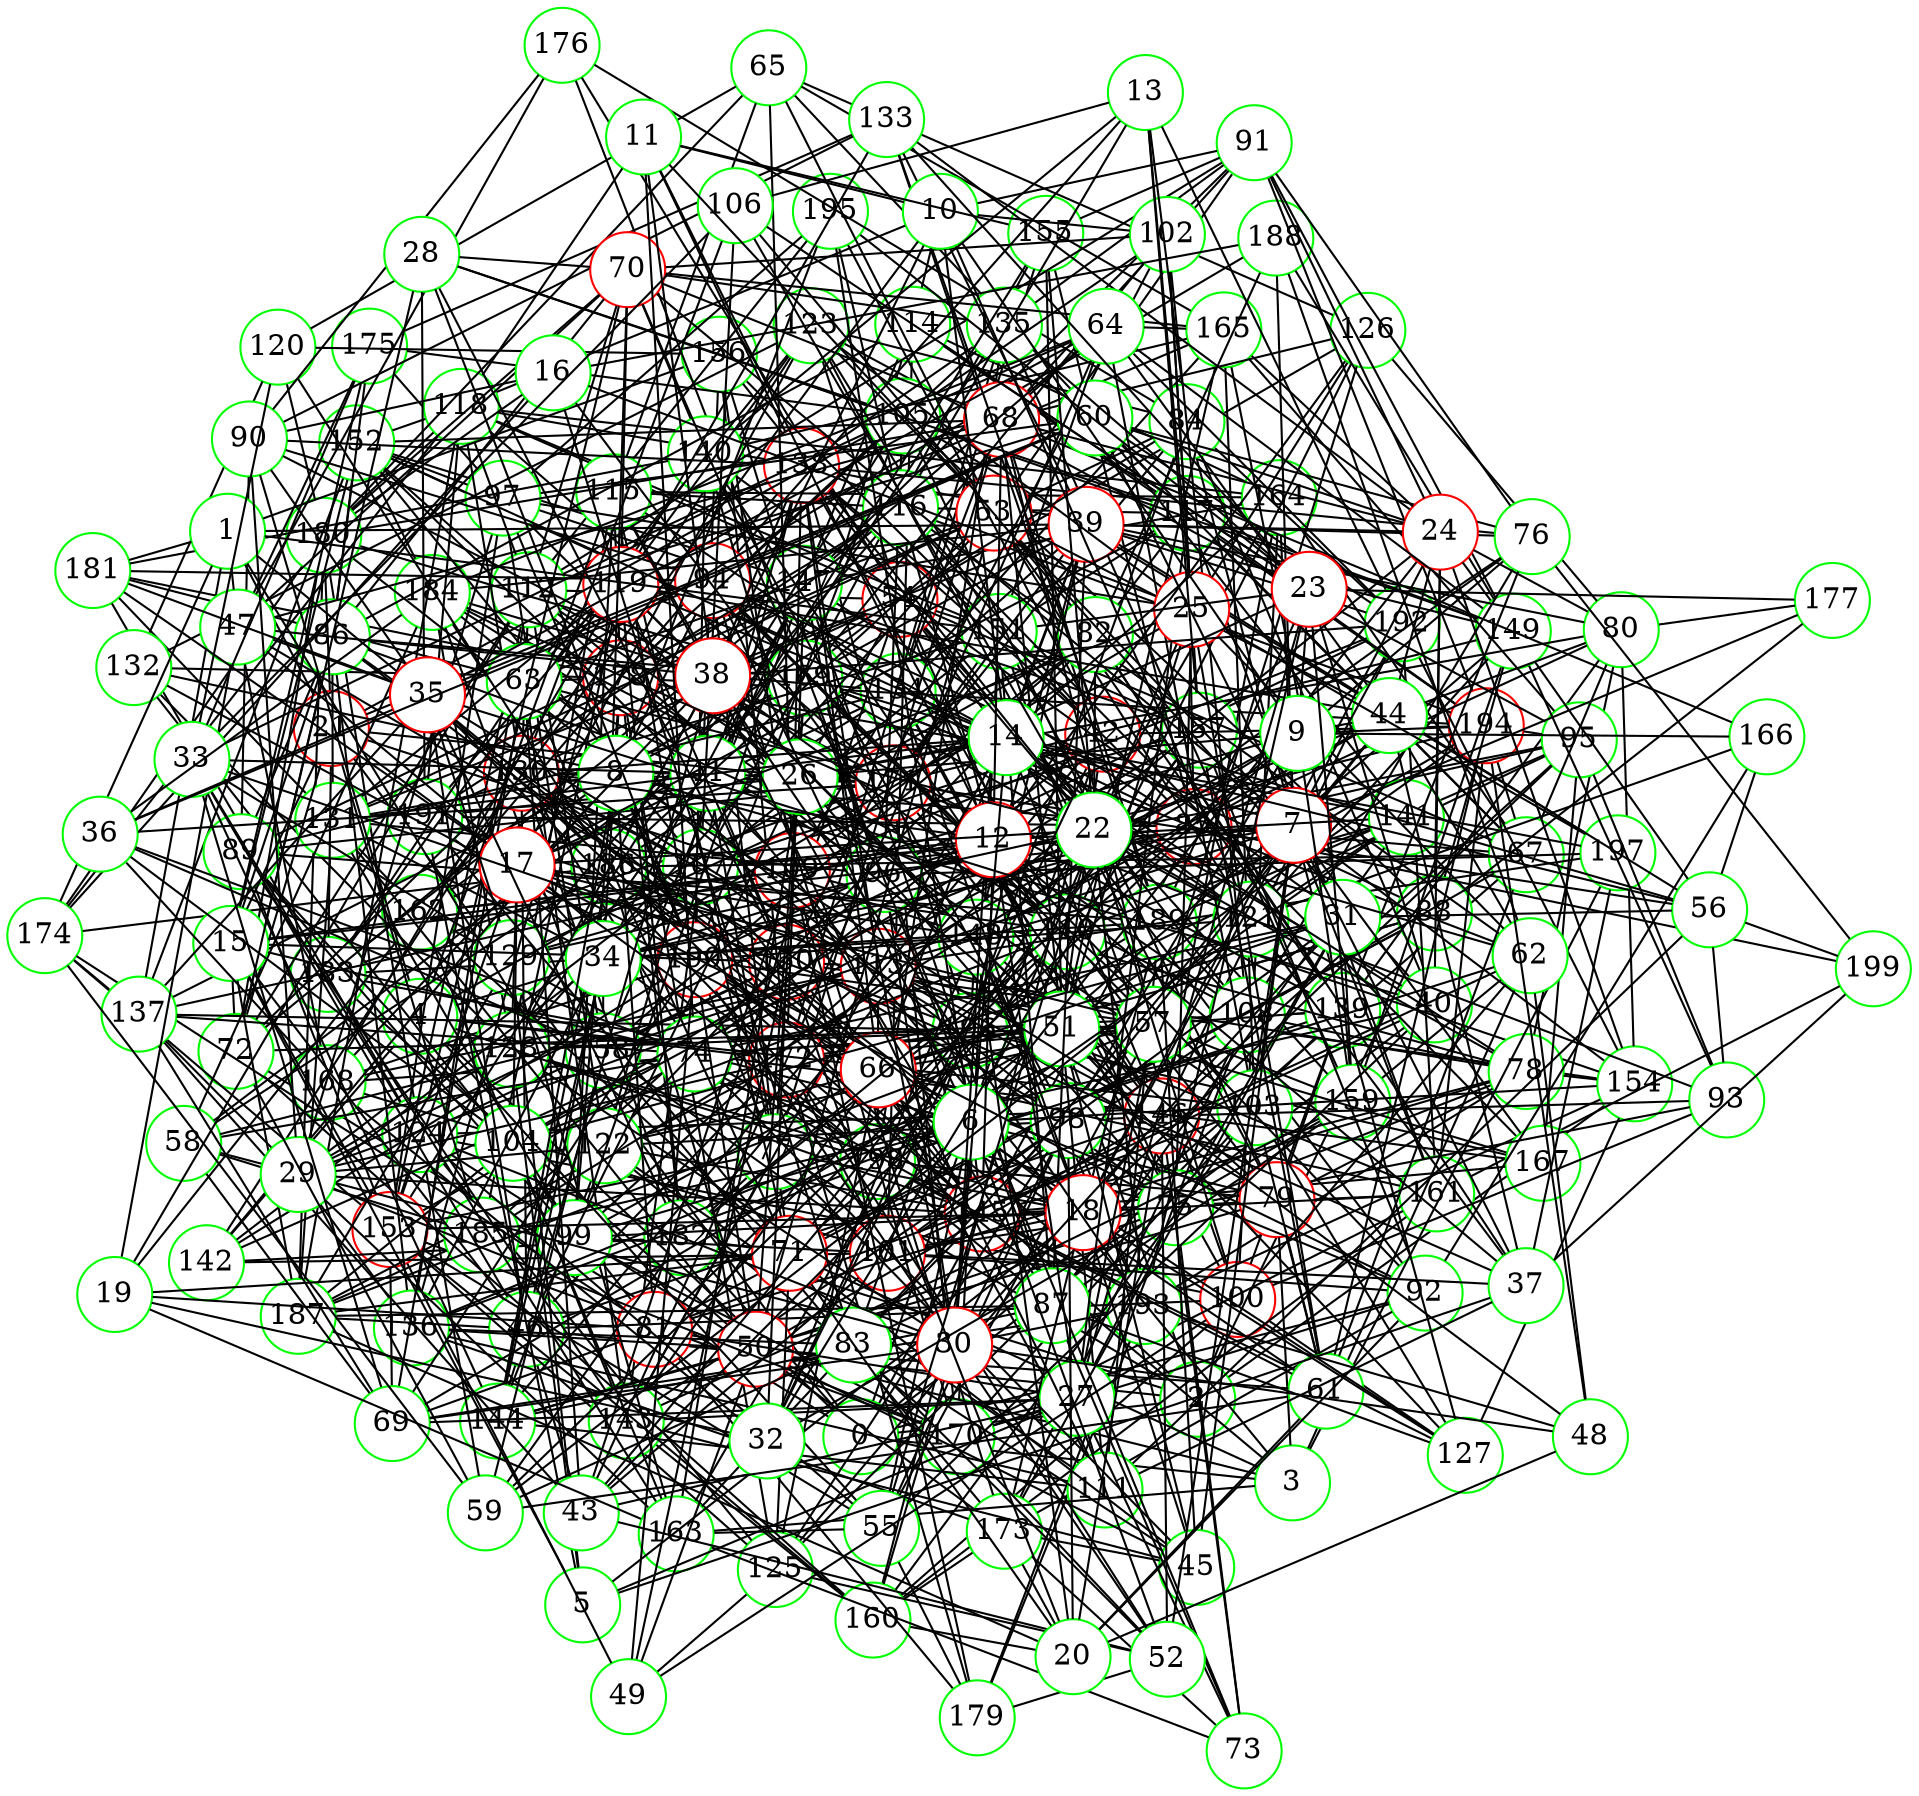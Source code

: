 graph {
graph ["layout"="fdp"]
node ["style"="filled","fillcolor"="white","fixedsize"="true","shape"="circle"]
"0" ["color"="green"]
"2" ["color"="green"]
"100" ["color"="red"]
"160" ["color"="green"]
"161" ["color"="green"]
"192" ["color"="green"]
"194" ["color"="red"]
"196" ["color"="green"]
"199" ["color"="green"]
"170" ["color"="green"]
"171" ["color"="red"]
"183" ["color"="green"]
"173" ["color"="green"]
"164" ["color"="green"]
"134" ["color"="green"]
"162" ["color"="green"]
"193" ["color"="green"]
"181" ["color"="green"]
"165" ["color"="green"]
"152" ["color"="green"]
"178" ["color"="red"]
"182" ["color"="green"]
"198" ["color"="green"]
"184" ["color"="green"]
"186" ["color"="green"]
"155" ["color"="green"]
"139" ["color"="green"]
"168" ["color"="green"]
"190" ["color"="red"]
"151" ["color"="green"]
"189" ["color"="green"]
"124" ["color"="green"]
"180" ["color"="green"]
"187" ["color"="green"]
"150" ["color"="red"]
"154" ["color"="green"]
"158" ["color"="green"]
"153" ["color"="red"]
"174" ["color"="green"]
"125" ["color"="green"]
"146" ["color"="red"]
"159" ["color"="green"]
"127" ["color"="green"]
"145" ["color"="red"]
"167" ["color"="green"]
"156" ["color"="green"]
"172" ["color"="red"]
"179" ["color"="green"]
"54" ["color"="red"]
"75" ["color"="green"]
"101" ["color"="red"]
"108" ["color"="green"]
"128" ["color"="green"]
"132" ["color"="green"]
"142" ["color"="green"]
"114" ["color"="green"]
"117" ["color"="green"]
"149" ["color"="green"]
"188" ["color"="green"]
"169" ["color"="green"]
"107" ["color"="green"]
"130" ["color"="red"]
"138" ["color"="red"]
"143" ["color"="green"]
"157" ["color"="green"]
"78" ["color"="green"]
"80" ["color"="green"]
"177" ["color"="green"]
"85" ["color"="red"]
"147" ["color"="green"]
"148" ["color"="green"]
"95" ["color"="green"]
"96" ["color"="green"]
"97" ["color"="green"]
"195" ["color"="green"]
"122" ["color"="green"]
"144" ["color"="green"]
"175" ["color"="green"]
"131" ["color"="green"]
"197" ["color"="green"]
"105" ["color"="green"]
"112" ["color"="green"]
"136" ["color"="green"]
"118" ["color"="green"]
"191" ["color"="green"]
"176" ["color"="green"]
"185" ["color"="green"]
"123" ["color"="green"]
"126" ["color"="green"]
"81" ["color"="red"]
"103" ["color"="green"]
"88" ["color"="green"]
"94" ["color"="red"]
"110" ["color"="green"]
"141" ["color"="green"]
"113" ["color"="red"]
"115" ["color"="green"]
"116" ["color"="green"]
"129" ["color"="green"]
"163" ["color"="green"]
"121" ["color"="green"]
"166" ["color"="green"]
"109" ["color"="red"]
"137" ["color"="green"]
"79" ["color"="red"]
"93" ["color"="green"]
"58" ["color"="green"]
"69" ["color"="green"]
"74" ["color"="green"]
"92" ["color"="green"]
"98" ["color"="green"]
"140" ["color"="green"]
"77" ["color"="green"]
"111" ["color"="green"]
"46" ["color"="green"]
"3" ["color"="green"]
"50" ["color"="red"]
"53" ["color"="red"]
"65" ["color"="green"]
"120" ["color"="green"]
"84" ["color"="green"]
"91" ["color"="green"]
"135" ["color"="green"]
"63" ["color"="green"]
"71" ["color"="red"]
"119" ["color"="red"]
"133" ["color"="green"]
"61" ["color"="green"]
"67" ["color"="green"]
"41" ["color"="green"]
"86" ["color"="green"]
"89" ["color"="green"]
"99" ["color"="green"]
"104" ["color"="green"]
"90" ["color"="green"]
"62" ["color"="green"]
"4" ["color"="green"]
"82" ["color"="green"]
"106" ["color"="green"]
"55" ["color"="green"]
"57" ["color"="green"]
"66" ["color"="red"]
"68" ["color"="red"]
"70" ["color"="red"]
"102" ["color"="green"]
"21" ["color"="red"]
"72" ["color"="green"]
"26" ["color"="green"]
"60" ["color"="green"]
"76" ["color"="green"]
"40" ["color"="green"]
"42" ["color"="red"]
"51" ["color"="green"]
"56" ["color"="green"]
"1" ["color"="green"]
"39" ["color"="red"]
"87" ["color"="green"]
"47" ["color"="green"]
"5" ["color"="green"]
"18" ["color"="red"]
"45" ["color"="green"]
"83" ["color"="green"]
"24" ["color"="red"]
"44" ["color"="green"]
"64" ["color"="green"]
"37" ["color"="green"]
"27" ["color"="green"]
"73" ["color"="green"]
"43" ["color"="green"]
"52" ["color"="green"]
"15" ["color"="green"]
"6" ["color"="green"]
"25" ["color"="red"]
"34" ["color"="green"]
"30" ["color"="red"]
"48" ["color"="green"]
"31" ["color"="green"]
"7" ["color"="red"]
"8" ["color"="green"]
"9" ["color"="green"]
"23" ["color"="red"]
"10" ["color"="green"]
"38" ["color"="red"]
"11" ["color"="green"]
"12" ["color"="red"]
"29" ["color"="green"]
"14" ["color"="green"]
"13" ["color"="green"]
"16" ["color"="green"]
"17" ["color"="red"]
"22" ["color"="green"]
"19" ["color"="green"]
"32" ["color"="green"]
"20" ["color"="green"]
"28" ["color"="green"]
"33" ["color"="green"]
"35" ["color"="red"]
"36" ["color"="green"]
"49" ["color"="green"]
"59" ["color"="green"]
"0" -- "2"
"0" -- "3"
"0" -- "67"
"0" -- "4"
"0" -- "21"
"0" -- "85"
"0" -- "182"
"0" -- "40"
"0" -- "72"
"0" -- "42"
"0" -- "92"
"2" -- "100"
"2" -- "54"
"2" -- "182"
"2" -- "88"
"2" -- "154"
"2" -- "186"
"2" -- "77"
"2" -- "46"
"100" -- "160"
"100" -- "164"
"100" -- "134"
"100" -- "139"
"100" -- "151"
"100" -- "124"
"100" -- "127"
"160" -- "161"
"160" -- "173"
"161" -- "192"
"161" -- "194"
"161" -- "199"
"161" -- "170"
"194" -- "196"
"170" -- "171"
"171" -- "196"
"171" -- "183"
"164" -- "196"
"134" -- "162"
"134" -- "165"
"134" -- "152"
"134" -- "186"
"134" -- "155"
"162" -- "193"
"162" -- "181"
"152" -- "178"
"152" -- "184"
"178" -- "194"
"178" -- "181"
"178" -- "182"
"182" -- "198"
"184" -- "186"
"186" -- "193"
"139" -- "198"
"139" -- "168"
"168" -- "190"
"190" -- "192"
"151" -- "170"
"151" -- "171"
"151" -- "189"
"124" -- "180"
"124" -- "181"
"124" -- "150"
"124" -- "153"
"124" -- "125"
"124" -- "159"
"180" -- "187"
"150" -- "154"
"150" -- "158"
"154" -- "192"
"154" -- "193"
"154" -- "189"
"158" -- "184"
"158" -- "173"
"153" -- "160"
"153" -- "170"
"153" -- "174"
"174" -- "180"
"174" -- "186"
"125" -- "146"
"125" -- "178"
"125" -- "153"
"125" -- "139"
"146" -- "192"
"146" -- "164"
"146" -- "171"
"127" -- "145"
"127" -- "154"
"127" -- "139"
"145" -- "161"
"145" -- "167"
"145" -- "156"
"145" -- "190"
"167" -- "196"
"156" -- "172"
"156" -- "190"
"172" -- "196"
"172" -- "179"
"172" -- "183"
"172" -- "187"
"179" -- "193"
"54" -- "75"
"54" -- "112"
"54" -- "176"
"54" -- "182"
"54" -- "151"
"54" -- "58"
"54" -- "123"
"54" -- "92"
"54" -- "126"
"54" -- "159"
"54" -- "191"
"75" -- "101"
"75" -- "134"
"75" -- "107"
"75" -- "78"
"75" -- "93"
"75" -- "158"
"101" -- "168"
"101" -- "108"
"101" -- "172"
"101" -- "142"
"101" -- "114"
"101" -- "150"
"101" -- "158"
"108" -- "128"
"108" -- "179"
"108" -- "184"
"108" -- "156"
"108" -- "173"
"108" -- "189"
"128" -- "132"
"128" -- "198"
"128" -- "184"
"132" -- "178"
"142" -- "182"
"142" -- "190"
"114" -- "194"
"114" -- "164"
"114" -- "117"
"114" -- "169"
"114" -- "158"
"117" -- "161"
"117" -- "194"
"117" -- "149"
"117" -- "151"
"149" -- "171"
"149" -- "156"
"149" -- "188"
"149" -- "159"
"169" -- "180"
"107" -- "130"
"107" -- "138"
"107" -- "143"
"107" -- "145"
"107" -- "151"
"107" -- "152"
"107" -- "155"
"107" -- "157"
"130" -- "171"
"130" -- "142"
"130" -- "146"
"130" -- "182"
"130" -- "151"
"130" -- "186"
"138" -- "162"
"138" -- "171"
"138" -- "151"
"143" -- "162"
"157" -- "196"
"78" -- "80"
"78" -- "81"
"78" -- "113"
"78" -- "145"
"78" -- "193"
"78" -- "154"
"78" -- "108"
"78" -- "109"
"78" -- "79"
"80" -- "177"
"80" -- "85"
"80" -- "138"
"80" -- "154"
"80" -- "139"
"80" -- "126"
"85" -- "130"
"85" -- "162"
"85" -- "199"
"85" -- "169"
"85" -- "147"
"85" -- "148"
"85" -- "117"
"85" -- "151"
"85" -- "155"
"85" -- "190"
"85" -- "95"
"85" -- "191"
"147" -- "164"
"147" -- "152"
"147" -- "172"
"148" -- "193"
"148" -- "196"
"148" -- "183"
"95" -- "96"
"95" -- "146"
"95" -- "194"
"95" -- "196"
"95" -- "165"
"95" -- "167"
"95" -- "123"
"95" -- "189"
"96" -- "97"
"96" -- "194"
"96" -- "131"
"96" -- "197"
"96" -- "105"
"96" -- "176"
"96" -- "184"
"96" -- "185"
"97" -- "195"
"97" -- "152"
"97" -- "153"
"97" -- "122"
"97" -- "157"
"97" -- "190"
"97" -- "175"
"122" -- "144"
"122" -- "145"
"122" -- "146"
"122" -- "138"
"122" -- "170"
"144" -- "186"
"131" -- "187"
"105" -- "197"
"105" -- "175"
"105" -- "112"
"105" -- "178"
"105" -- "153"
"105" -- "190"
"112" -- "130"
"112" -- "195"
"112" -- "136"
"112" -- "171"
"112" -- "146"
"112" -- "118"
"112" -- "153"
"112" -- "158"
"136" -- "173"
"118" -- "130"
"118" -- "164"
"118" -- "138"
"118" -- "171"
"118" -- "174"
"118" -- "180"
"118" -- "151"
"118" -- "152"
"118" -- "187"
"118" -- "157"
"118" -- "191"
"191" -- "198"
"185" -- "187"
"123" -- "130"
"123" -- "132"
"123" -- "151"
"81" -- "179"
"81" -- "132"
"81" -- "182"
"81" -- "103"
"81" -- "88"
"81" -- "110"
"81" -- "174"
"103" -- "160"
"103" -- "178"
"103" -- "165"
"103" -- "169"
"103" -- "170"
"103" -- "127"
"88" -- "177"
"88" -- "149"
"88" -- "105"
"88" -- "122"
"88" -- "94"
"94" -- "169"
"94" -- "173"
"94" -- "110"
"94" -- "181"
"110" -- "138"
"110" -- "171"
"110" -- "141"
"110" -- "182"
"110" -- "186"
"110" -- "126"
"141" -- "178"
"113" -- "161"
"113" -- "197"
"113" -- "198"
"113" -- "167"
"113" -- "168"
"113" -- "138"
"113" -- "141"
"113" -- "142"
"113" -- "115"
"113" -- "150"
"113" -- "184"
"113" -- "191"
"115" -- "128"
"115" -- "178"
"115" -- "116"
"115" -- "164"
"115" -- "121"
"115" -- "190"
"116" -- "129"
"116" -- "194"
"116" -- "195"
"116" -- "167"
"116" -- "178"
"116" -- "117"
"116" -- "191"
"129" -- "163"
"129" -- "187"
"163" -- "196"
"163" -- "183"
"121" -- "163"
"121" -- "149"
"121" -- "166"
"121" -- "169"
"121" -- "141"
"121" -- "190"
"109" -- "192"
"109" -- "162"
"109" -- "134"
"109" -- "137"
"109" -- "138"
"109" -- "170"
"109" -- "179"
"109" -- "152"
"109" -- "156"
"137" -- "196"
"137" -- "152"
"137" -- "169"
"137" -- "174"
"79" -- "144"
"79" -- "113"
"79" -- "148"
"79" -- "198"
"79" -- "105"
"79" -- "123"
"79" -- "139"
"79" -- "110"
"93" -- "146"
"93" -- "100"
"93" -- "149"
"93" -- "171"
"93" -- "95"
"58" -- "113"
"58" -- "69"
"58" -- "184"
"58" -- "185"
"58" -- "74"
"58" -- "186"
"69" -- "81"
"69" -- "193"
"69" -- "137"
"69" -- "153"
"69" -- "190"
"74" -- "130"
"74" -- "167"
"74" -- "137"
"74" -- "79"
"74" -- "145"
"74" -- "153"
"92" -- "98"
"92" -- "101"
"92" -- "166"
"92" -- "170"
"92" -- "157"
"92" -- "173"
"98" -- "193"
"98" -- "180"
"98" -- "140"
"98" -- "125"
"98" -- "143"
"140" -- "146"
"140" -- "165"
"140" -- "181"
"140" -- "183"
"140" -- "190"
"77" -- "169"
"77" -- "111"
"77" -- "143"
"77" -- "115"
"77" -- "182"
"77" -- "153"
"77" -- "94"
"77" -- "190"
"111" -- "144"
"111" -- "136"
"111" -- "122"
"111" -- "189"
"46" -- "160"
"46" -- "130"
"46" -- "100"
"46" -- "172"
"46" -- "144"
"46" -- "146"
"46" -- "187"
"3" -- "50"
"3" -- "163"
"3" -- "197"
"3" -- "71"
"3" -- "41"
"3" -- "172"
"3" -- "62"
"3" -- "79"
"50" -- "131"
"50" -- "136"
"50" -- "169"
"50" -- "75"
"50" -- "173"
"50" -- "144"
"50" -- "146"
"50" -- "53"
"50" -- "183"
"50" -- "186"
"50" -- "124"
"50" -- "61"
"50" -- "190"
"53" -- "128"
"53" -- "65"
"53" -- "131"
"53" -- "139"
"53" -- "178"
"53" -- "84"
"53" -- "121"
"53" -- "186"
"53" -- "91"
"53" -- "123"
"53" -- "63"
"65" -- "115"
"65" -- "180"
"65" -- "117"
"65" -- "165"
"65" -- "120"
"65" -- "109"
"65" -- "126"
"120" -- "132"
"120" -- "180"
"120" -- "186"
"120" -- "156"
"84" -- "176"
"84" -- "192"
"84" -- "123"
"84" -- "139"
"84" -- "171"
"91" -- "112"
"91" -- "194"
"91" -- "147"
"91" -- "149"
"91" -- "135"
"91" -- "155"
"135" -- "178"
"135" -- "198"
"135" -- "138"
"135" -- "172"
"135" -- "159"
"63" -- "69"
"63" -- "71"
"63" -- "110"
"63" -- "143"
"63" -- "178"
"63" -- "181"
"63" -- "119"
"63" -- "183"
"63" -- "123"
"63" -- "188"
"71" -- "162"
"71" -- "107"
"71" -- "77"
"71" -- "149"
"71" -- "182"
"71" -- "88"
"71" -- "187"
"71" -- "125"
"71" -- "157"
"71" -- "191"
"119" -- "131"
"119" -- "133"
"119" -- "165"
"119" -- "136"
"119" -- "168"
"119" -- "148"
"119" -- "150"
"119" -- "182"
"119" -- "185"
"119" -- "123"
"119" -- "191"
"133" -- "189"
"133" -- "175"
"61" -- "194"
"61" -- "67"
"61" -- "198"
"61" -- "103"
"61" -- "157"
"61" -- "190"
"61" -- "79"
"67" -- "80"
"67" -- "194"
"67" -- "164"
"67" -- "85"
"67" -- "117"
"67" -- "151"
"67" -- "186"
"67" -- "108"
"41" -- "128"
"41" -- "130"
"41" -- "147"
"41" -- "86"
"41" -- "150"
"41" -- "135"
"41" -- "155"
"41" -- "171"
"41" -- "77"
"86" -- "131"
"86" -- "136"
"86" -- "169"
"86" -- "175"
"86" -- "114"
"86" -- "150"
"86" -- "152"
"86" -- "89"
"89" -- "99"
"89" -- "147"
"89" -- "134"
"89" -- "104"
"89" -- "153"
"89" -- "90"
"89" -- "171"
"89" -- "189"
"89" -- "143"
"99" -- "113"
"99" -- "161"
"99" -- "178"
"99" -- "115"
"99" -- "131"
"99" -- "147"
"99" -- "101"
"99" -- "104"
"99" -- "170"
"104" -- "163"
"104" -- "187"
"104" -- "157"
"104" -- "110"
"90" -- "176"
"90" -- "133"
"90" -- "138"
"90" -- "94"
"62" -- "100"
"62" -- "116"
"62" -- "101"
"62" -- "198"
"62" -- "169"
"62" -- "188"
"62" -- "159"
"4" -- "96"
"4" -- "145"
"4" -- "82"
"4" -- "115"
"4" -- "55"
"4" -- "103"
"4" -- "90"
"4" -- "172"
"4" -- "142"
"82" -- "117"
"82" -- "106"
"82" -- "122"
"82" -- "139"
"82" -- "188"
"82" -- "109"
"82" -- "158"
"106" -- "130"
"106" -- "107"
"55" -- "98"
"55" -- "163"
"55" -- "179"
"55" -- "57"
"55" -- "153"
"55" -- "124"
"57" -- "66"
"57" -- "68"
"57" -- "136"
"57" -- "74"
"57" -- "139"
"57" -- "172"
"57" -- "122"
"57" -- "94"
"57" -- "126"
"57" -- "190"
"57" -- "159"
"66" -- "161"
"66" -- "99"
"66" -- "132"
"66" -- "138"
"66" -- "111"
"66" -- "143"
"66" -- "145"
"66" -- "150"
"66" -- "88"
"66" -- "186"
"66" -- "92"
"66" -- "125"
"66" -- "190"
"66" -- "127"
"68" -- "70"
"68" -- "134"
"68" -- "166"
"68" -- "77"
"68" -- "180"
"68" -- "152"
"68" -- "91"
"68" -- "189"
"68" -- "126"
"70" -- "165"
"70" -- "102"
"70" -- "135"
"70" -- "169"
"70" -- "140"
"70" -- "112"
"70" -- "180"
"70" -- "86"
"70" -- "119"
"70" -- "186"
"70" -- "124"
"102" -- "150"
"102" -- "105"
"102" -- "169"
"102" -- "108"
"102" -- "157"
"21" -- "148"
"21" -- "180"
"21" -- "183"
"21" -- "72"
"21" -- "105"
"21" -- "185"
"21" -- "26"
"21" -- "60"
"72" -- "112"
"72" -- "160"
"72" -- "130"
"72" -- "116"
"72" -- "180"
"72" -- "196"
"72" -- "86"
"26" -- "80"
"26" -- "112"
"26" -- "82"
"26" -- "163"
"26" -- "54"
"26" -- "75"
"26" -- "140"
"26" -- "46"
"26" -- "191"
"60" -- "112"
"60" -- "192"
"60" -- "97"
"60" -- "67"
"60" -- "76"
"60" -- "141"
"60" -- "94"
"76" -- "192"
"76" -- "148"
"76" -- "199"
"76" -- "138"
"76" -- "91"
"76" -- "139"
"76" -- "108"
"76" -- "110"
"40" -- "145"
"40" -- "84"
"40" -- "53"
"40" -- "134"
"40" -- "55"
"40" -- "77"
"42" -- "160"
"42" -- "194"
"42" -- "195"
"42" -- "133"
"42" -- "74"
"42" -- "138"
"42" -- "107"
"42" -- "51"
"42" -- "116"
"42" -- "182"
"42" -- "56"
"42" -- "156"
"51" -- "128"
"51" -- "194"
"51" -- "68"
"51" -- "69"
"51" -- "165"
"51" -- "111"
"51" -- "119"
"51" -- "57"
"51" -- "155"
"51" -- "187"
"51" -- "127"
"56" -- "149"
"56" -- "166"
"56" -- "199"
"56" -- "171"
"56" -- "93"
"56" -- "111"
"1" -- "66"
"1" -- "21"
"1" -- "181"
"1" -- "39"
"1" -- "151"
"1" -- "137"
"1" -- "122"
"1" -- "156"
"1" -- "174"
"1" -- "47"
"39" -- "192"
"39" -- "66"
"39" -- "131"
"39" -- "196"
"39" -- "133"
"39" -- "134"
"39" -- "169"
"39" -- "171"
"39" -- "76"
"39" -- "148"
"39" -- "149"
"39" -- "87"
"39" -- "56"
"39" -- "184"
"87" -- "144"
"87" -- "147"
"87" -- "198"
"87" -- "151"
"87" -- "169"
"87" -- "187"
"87" -- "109"
"87" -- "141"
"87" -- "127"
"87" -- "159"
"47" -- "176"
"47" -- "98"
"47" -- "68"
"47" -- "70"
"47" -- "198"
"47" -- "168"
"47" -- "175"
"5" -- "128"
"5" -- "129"
"5" -- "18"
"5" -- "37"
"5" -- "27"
"5" -- "15"
"5" -- "191"
"18" -- "128"
"18" -- "101"
"18" -- "134"
"18" -- "45"
"18" -- "77"
"18" -- "173"
"18" -- "143"
"18" -- "145"
"18" -- "148"
"18" -- "86"
"18" -- "24"
"18" -- "153"
"18" -- "189"
"18" -- "95"
"18" -- "127"
"45" -- "50"
"45" -- "51"
"45" -- "83"
"45" -- "71"
"45" -- "74"
"45" -- "173"
"45" -- "189"
"45" -- "143"
"83" -- "145"
"83" -- "84"
"83" -- "136"
"83" -- "159"
"24" -- "68"
"24" -- "133"
"24" -- "165"
"24" -- "39"
"24" -- "40"
"24" -- "44"
"24" -- "172"
"24" -- "80"
"24" -- "149"
"24" -- "88"
"24" -- "154"
"24" -- "91"
"24" -- "60"
"44" -- "64"
"44" -- "98"
"44" -- "80"
"44" -- "145"
"44" -- "148"
"44" -- "53"
"44" -- "85"
"44" -- "150"
"44" -- "119"
"44" -- "62"
"64" -- "192"
"64" -- "147"
"64" -- "68"
"64" -- "149"
"64" -- "165"
"64" -- "103"
"64" -- "151"
"64" -- "184"
"64" -- "105"
"64" -- "172"
"37" -- "82"
"37" -- "101"
"37" -- "197"
"37" -- "150"
"37" -- "199"
"37" -- "121"
"37" -- "44"
"37" -- "111"
"27" -- "69"
"27" -- "73"
"27" -- "170"
"27" -- "43"
"27" -- "75"
"27" -- "111"
"27" -- "143"
"27" -- "81"
"27" -- "117"
"27" -- "57"
"73" -- "96"
"73" -- "146"
"73" -- "163"
"73" -- "87"
"73" -- "75"
"73" -- "173"
"43" -- "51"
"43" -- "52"
"43" -- "101"
"43" -- "137"
"43" -- "172"
"43" -- "109"
"43" -- "46"
"43" -- "110"
"43" -- "63"
"52" -- "146"
"52" -- "83"
"52" -- "179"
"52" -- "170"
"52" -- "172"
"52" -- "125"
"15" -- "72"
"15" -- "74"
"15" -- "109"
"15" -- "46"
"15" -- "175"
"15" -- "21"
"15" -- "86"
"15" -- "150"
"15" -- "152"
"15" -- "153"
"15" -- "187"
"6" -- "130"
"6" -- "99"
"6" -- "195"
"6" -- "101"
"6" -- "136"
"6" -- "141"
"6" -- "145"
"6" -- "52"
"6" -- "55"
"6" -- "24"
"6" -- "25"
"6" -- "185"
"6" -- "154"
"6" -- "30"
"6" -- "94"
"25" -- "97"
"25" -- "34"
"25" -- "197"
"25" -- "102"
"25" -- "75"
"25" -- "51"
"25" -- "123"
"25" -- "61"
"25" -- "62"
"25" -- "126"
"34" -- "131"
"34" -- "136"
"34" -- "107"
"34" -- "46"
"34" -- "142"
"34" -- "144"
"34" -- "178"
"34" -- "147"
"34" -- "85"
"34" -- "189"
"34" -- "158"
"30" -- "96"
"30" -- "128"
"30" -- "160"
"30" -- "193"
"30" -- "98"
"30" -- "69"
"30" -- "48"
"30" -- "147"
"30" -- "52"
"30" -- "151"
"30" -- "58"
"30" -- "124"
"30" -- "190"
"30" -- "31"
"48" -- "193"
"48" -- "146"
"48" -- "194"
"48" -- "62"
"31" -- "66"
"31" -- "101"
"31" -- "165"
"31" -- "56"
"31" -- "104"
"31" -- "74"
"31" -- "75"
"31" -- "60"
"31" -- "140"
"31" -- "173"
"31" -- "159"
"7" -- "192"
"7" -- "161"
"7" -- "34"
"7" -- "164"
"7" -- "37"
"7" -- "70"
"7" -- "103"
"7" -- "167"
"7" -- "169"
"7" -- "107"
"7" -- "45"
"7" -- "15"
"7" -- "177"
"7" -- "18"
"7" -- "52"
"7" -- "53"
"7" -- "154"
"7" -- "188"
"7" -- "158"
"8" -- "144"
"8" -- "81"
"8" -- "146"
"8" -- "162"
"8" -- "131"
"8" -- "195"
"8" -- "84"
"8" -- "132"
"8" -- "40"
"8" -- "94"
"8" -- "142"
"8" -- "190"
"9" -- "113"
"9" -- "129"
"9" -- "98"
"9" -- "194"
"9" -- "166"
"9" -- "182"
"9" -- "23"
"9" -- "185"
"9" -- "10"
"9" -- "26"
"9" -- "44"
"9" -- "159"
"23" -- "129"
"23" -- "193"
"23" -- "195"
"23" -- "133"
"23" -- "135"
"23" -- "40"
"23" -- "106"
"23" -- "177"
"23" -- "114"
"23" -- "151"
"23" -- "27"
"23" -- "189"
"23" -- "159"
"10" -- "114"
"10" -- "162"
"10" -- "38"
"10" -- "102"
"10" -- "118"
"10" -- "121"
"10" -- "11"
"10" -- "91"
"10" -- "14"
"38" -- "128"
"38" -- "192"
"38" -- "193"
"38" -- "134"
"38" -- "168"
"38" -- "138"
"38" -- "139"
"38" -- "46"
"38" -- "110"
"38" -- "47"
"38" -- "111"
"38" -- "51"
"38" -- "115"
"38" -- "54"
"38" -- "183"
"38" -- "184"
"38" -- "90"
"38" -- "186"
"11" -- "53"
"11" -- "38"
"11" -- "118"
"11" -- "74"
"11" -- "138"
"11" -- "155"
"11" -- "12"
"12" -- "96"
"12" -- "130"
"12" -- "68"
"12" -- "37"
"12" -- "107"
"12" -- "108"
"12" -- "109"
"12" -- "141"
"12" -- "144"
"12" -- "145"
"12" -- "146"
"12" -- "116"
"12" -- "184"
"12" -- "27"
"12" -- "92"
"12" -- "29"
"12" -- "126"
"29" -- "128"
"29" -- "97"
"29" -- "163"
"29" -- "136"
"29" -- "137"
"29" -- "170"
"29" -- "107"
"29" -- "172"
"29" -- "113"
"29" -- "145"
"29" -- "90"
"29" -- "122"
"14" -- "130"
"14" -- "131"
"14" -- "164"
"14" -- "197"
"14" -- "39"
"14" -- "78"
"14" -- "143"
"14" -- "146"
"14" -- "85"
"14" -- "119"
"14" -- "56"
"14" -- "152"
"14" -- "121"
"14" -- "26"
"14" -- "30"
"14" -- "94"
"13" -- "192"
"13" -- "84"
"13" -- "116"
"13" -- "25"
"13" -- "106"
"13" -- "140"
"13" -- "157"
"13" -- "94"
"16" -- "83"
"16" -- "148"
"16" -- "180"
"16" -- "25"
"16" -- "90"
"16" -- "188"
"16" -- "174"
"17" -- "128"
"17" -- "34"
"17" -- "196"
"17" -- "104"
"17" -- "75"
"17" -- "172"
"17" -- "148"
"17" -- "21"
"17" -- "117"
"17" -- "181"
"17" -- "22"
"17" -- "25"
"17" -- "57"
"17" -- "153"
"17" -- "123"
"22" -- "129"
"22" -- "193"
"22" -- "100"
"22" -- "104"
"22" -- "106"
"22" -- "138"
"22" -- "78"
"22" -- "82"
"22" -- "54"
"22" -- "55"
"22" -- "155"
"22" -- "62"
"22" -- "63"
"19" -- "32"
"19" -- "112"
"19" -- "81"
"19" -- "162"
"19" -- "163"
"19" -- "71"
"19" -- "47"
"32" -- "148"
"32" -- "196"
"32" -- "150"
"32" -- "168"
"32" -- "42"
"32" -- "157"
"32" -- "159"
"20" -- "48"
"20" -- "160"
"20" -- "98"
"20" -- "146"
"20" -- "148"
"20" -- "198"
"20" -- "71"
"20" -- "187"
"20" -- "92"
"20" -- "61"
"20" -- "173"
"28" -- "117"
"28" -- "70"
"28" -- "150"
"28" -- "72"
"28" -- "105"
"28" -- "190"
"28" -- "191"
"33" -- "144"
"33" -- "129"
"33" -- "69"
"33" -- "150"
"33" -- "120"
"33" -- "41"
"33" -- "106"
"33" -- "138"
"33" -- "124"
"33" -- "46"
"33" -- "175"
"35" -- "64"
"35" -- "129"
"35" -- "36"
"35" -- "196"
"35" -- "198"
"35" -- "137"
"35" -- "46"
"35" -- "47"
"35" -- "145"
"35" -- "181"
"35" -- "182"
"35" -- "90"
"35" -- "60"
"35" -- "189"
"36" -- "104"
"36" -- "168"
"36" -- "184"
"36" -- "74"
"36" -- "171"
"36" -- "94"
"36" -- "158"
"49" -- "50"
"49" -- "100"
"49" -- "150"
"49" -- "153"
"49" -- "125"
"49" -- "190"
"59" -- "83"
"59" -- "85"
"59" -- "182"
"59" -- "72"
"59" -- "121"
"59" -- "124"
"59" -- "61"
"59" -- "158"
"59" -- "174"
}